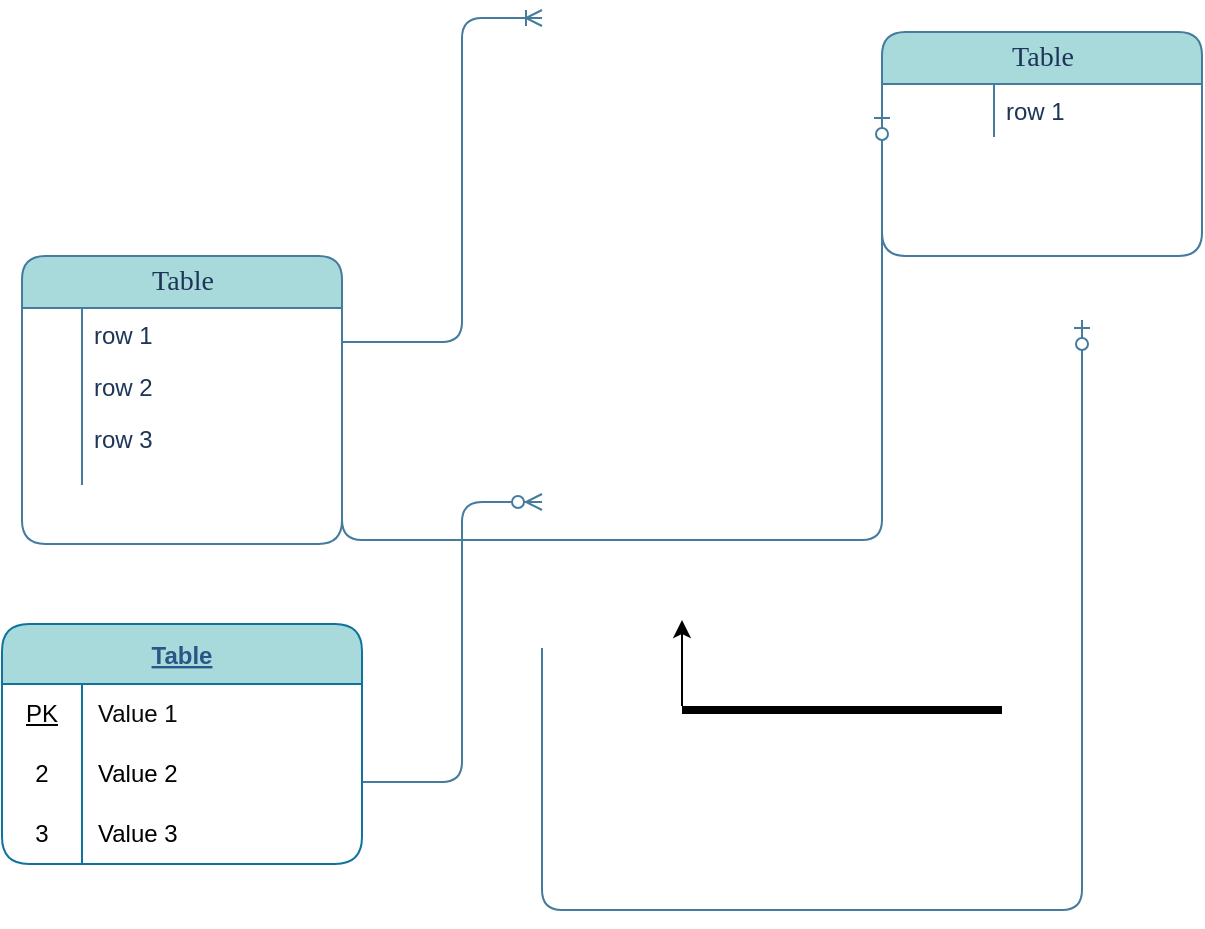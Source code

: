<mxfile>
    <diagram name="Page-1" id="e56a1550-8fbb-45ad-956c-1786394a9013">
        <mxGraphModel dx="786" dy="580" grid="1" gridSize="10" guides="1" tooltips="1" connect="1" arrows="1" fold="1" page="1" pageScale="1" pageWidth="1100" pageHeight="850" background="none" math="0" shadow="0">
            <root>
                <mxCell id="0"/>
                <mxCell id="1" parent="0"/>
                <mxCell id="2e49270ec7c68f3f-48" value="Table" style="swimlane;html=1;fontStyle=0;childLayout=stackLayout;horizontal=1;startSize=26;fillColor=#A8DADC;horizontalStack=0;resizeParent=1;resizeLast=0;collapsible=1;marginBottom=0;swimlaneFillColor=#ffffff;align=center;rounded=1;shadow=0;comic=0;labelBackgroundColor=none;strokeWidth=1;fontFamily=Verdana;fontSize=14;strokeColor=#457B9D;fontColor=#1D3557;" parent="1" vertex="1">
                    <mxGeometry x="460" y="246" width="160" height="112" as="geometry"/>
                </mxCell>
                <mxCell id="2e49270ec7c68f3f-53" value="row 1" style="shape=partialRectangle;top=0;left=0;right=0;bottom=0;html=1;align=left;verticalAlign=top;fillColor=none;spacingLeft=60;spacingRight=4;whiteSpace=wrap;overflow=hidden;rotatable=0;points=[[0,0.5],[1,0.5]];portConstraint=eastwest;dropTarget=0;rounded=1;labelBackgroundColor=none;strokeColor=#457B9D;fontColor=#1D3557;" parent="2e49270ec7c68f3f-48" vertex="1">
                    <mxGeometry y="26" width="160" height="26" as="geometry"/>
                </mxCell>
                <mxCell id="2e49270ec7c68f3f-54" value="" style="shape=partialRectangle;top=0;left=0;bottom=0;html=1;fillColor=none;align=left;verticalAlign=top;spacingLeft=4;spacingRight=4;whiteSpace=wrap;overflow=hidden;rotatable=0;points=[];portConstraint=eastwest;part=1;rounded=1;labelBackgroundColor=none;strokeColor=#457B9D;fontColor=#1D3557;" parent="2e49270ec7c68f3f-53" vertex="1" connectable="0">
                    <mxGeometry width="56" height="26" as="geometry"/>
                </mxCell>
                <mxCell id="2e49270ec7c68f3f-55" value="" style="edgeStyle=orthogonalEdgeStyle;html=1;endArrow=ERoneToMany;startArrow=ERmandOne;labelBackgroundColor=none;fontFamily=Verdana;fontSize=14;entryX=0;entryY=0.5;exitX=0;exitY=0.5;rounded=1;strokeColor=#457B9D;fontColor=default;" parent="1" source="2e49270ec7c68f3f-20" edge="1">
                    <mxGeometry width="100" height="100" relative="1" as="geometry">
                        <mxPoint x="100" y="430" as="sourcePoint"/>
                        <mxPoint x="290" y="239" as="targetPoint"/>
                        <Array as="points">
                            <mxPoint x="250" y="401"/>
                            <mxPoint x="250" y="239"/>
                        </Array>
                    </mxGeometry>
                </mxCell>
                <mxCell id="2e49270ec7c68f3f-56" value="" style="edgeStyle=orthogonalEdgeStyle;html=1;endArrow=ERzeroToMany;endFill=1;startArrow=ERzeroToMany;labelBackgroundColor=none;fontFamily=Verdana;fontSize=14;entryX=0;entryY=0.5;exitX=0;exitY=0.5;rounded=1;strokeColor=#457B9D;fontColor=default;" parent="1" source="2e49270ec7c68f3f-49" edge="1">
                    <mxGeometry width="100" height="100" relative="1" as="geometry">
                        <mxPoint x="120" y="650" as="sourcePoint"/>
                        <mxPoint x="290" y="481.0" as="targetPoint"/>
                        <Array as="points">
                            <mxPoint x="250" y="621"/>
                            <mxPoint x="250" y="481"/>
                        </Array>
                    </mxGeometry>
                </mxCell>
                <mxCell id="2e49270ec7c68f3f-80" value="Table" style="swimlane;html=1;fontStyle=0;childLayout=stackLayout;horizontal=1;startSize=26;fillColor=#A8DADC;horizontalStack=0;resizeParent=1;resizeLast=0;collapsible=1;marginBottom=0;swimlaneFillColor=#ffffff;align=center;rounded=1;shadow=0;comic=0;labelBackgroundColor=none;strokeWidth=1;fontFamily=Verdana;fontSize=14;strokeColor=#457B9D;fontColor=#1D3557;" parent="1" vertex="1">
                    <mxGeometry x="30" y="358" width="160" height="144" as="geometry"/>
                </mxCell>
                <mxCell id="2e49270ec7c68f3f-83" value="row 1" style="shape=partialRectangle;top=0;left=0;right=0;bottom=0;html=1;align=left;verticalAlign=top;fillColor=none;spacingLeft=34;spacingRight=4;whiteSpace=wrap;overflow=hidden;rotatable=0;points=[[0,0.5],[1,0.5]];portConstraint=eastwest;dropTarget=0;rounded=1;labelBackgroundColor=none;strokeColor=#457B9D;fontColor=#1D3557;" parent="2e49270ec7c68f3f-80" vertex="1">
                    <mxGeometry y="26" width="160" height="26" as="geometry"/>
                </mxCell>
                <mxCell id="2e49270ec7c68f3f-84" value="" style="shape=partialRectangle;top=0;left=0;bottom=0;html=1;fillColor=none;align=left;verticalAlign=top;spacingLeft=4;spacingRight=4;whiteSpace=wrap;overflow=hidden;rotatable=0;points=[];portConstraint=eastwest;part=1;rounded=1;labelBackgroundColor=none;strokeColor=#457B9D;fontColor=#1D3557;" parent="2e49270ec7c68f3f-83" vertex="1" connectable="0">
                    <mxGeometry width="30" height="26" as="geometry"/>
                </mxCell>
                <mxCell id="2e49270ec7c68f3f-85" value="row 2" style="shape=partialRectangle;top=0;left=0;right=0;bottom=0;html=1;align=left;verticalAlign=top;fillColor=none;spacingLeft=34;spacingRight=4;whiteSpace=wrap;overflow=hidden;rotatable=0;points=[[0,0.5],[1,0.5]];portConstraint=eastwest;dropTarget=0;rounded=1;labelBackgroundColor=none;strokeColor=#457B9D;fontColor=#1D3557;" parent="2e49270ec7c68f3f-80" vertex="1">
                    <mxGeometry y="52" width="160" height="26" as="geometry"/>
                </mxCell>
                <mxCell id="2e49270ec7c68f3f-86" value="" style="shape=partialRectangle;top=0;left=0;bottom=0;html=1;fillColor=none;align=left;verticalAlign=top;spacingLeft=4;spacingRight=4;whiteSpace=wrap;overflow=hidden;rotatable=0;points=[];portConstraint=eastwest;part=1;rounded=1;labelBackgroundColor=none;strokeColor=#457B9D;fontColor=#1D3557;" parent="2e49270ec7c68f3f-85" vertex="1" connectable="0">
                    <mxGeometry width="30" height="26" as="geometry"/>
                </mxCell>
                <mxCell id="2e49270ec7c68f3f-87" value="row 3" style="shape=partialRectangle;top=0;left=0;right=0;bottom=0;html=1;align=left;verticalAlign=top;fillColor=none;spacingLeft=34;spacingRight=4;whiteSpace=wrap;overflow=hidden;rotatable=0;points=[[0,0.5],[1,0.5]];portConstraint=eastwest;dropTarget=0;rounded=1;labelBackgroundColor=none;strokeColor=#457B9D;fontColor=#1D3557;" parent="2e49270ec7c68f3f-80" vertex="1">
                    <mxGeometry y="78" width="160" height="26" as="geometry"/>
                </mxCell>
                <mxCell id="2e49270ec7c68f3f-88" value="" style="shape=partialRectangle;top=0;left=0;bottom=0;html=1;fillColor=none;align=left;verticalAlign=top;spacingLeft=4;spacingRight=4;whiteSpace=wrap;overflow=hidden;rotatable=0;points=[];portConstraint=eastwest;part=1;rounded=1;labelBackgroundColor=none;strokeColor=#457B9D;fontColor=#1D3557;" parent="2e49270ec7c68f3f-87" vertex="1" connectable="0">
                    <mxGeometry width="30" height="26" as="geometry"/>
                </mxCell>
                <mxCell id="2e49270ec7c68f3f-89" value="" style="shape=partialRectangle;top=0;left=0;right=0;bottom=0;html=1;align=left;verticalAlign=top;fillColor=none;spacingLeft=34;spacingRight=4;whiteSpace=wrap;overflow=hidden;rotatable=0;points=[[0,0.5],[1,0.5]];portConstraint=eastwest;dropTarget=0;rounded=1;labelBackgroundColor=none;strokeColor=#457B9D;fontColor=#1D3557;" parent="2e49270ec7c68f3f-80" vertex="1">
                    <mxGeometry y="104" width="160" height="10" as="geometry"/>
                </mxCell>
                <mxCell id="2e49270ec7c68f3f-90" value="" style="shape=partialRectangle;top=0;left=0;bottom=0;html=1;fillColor=none;align=left;verticalAlign=top;spacingLeft=4;spacingRight=4;whiteSpace=wrap;overflow=hidden;rotatable=0;points=[];portConstraint=eastwest;part=1;rounded=1;labelBackgroundColor=none;strokeColor=#457B9D;fontColor=#1D3557;" parent="2e49270ec7c68f3f-89" vertex="1" connectable="0">
                    <mxGeometry width="30" height="10" as="geometry"/>
                </mxCell>
                <mxCell id="2e49270ec7c68f3f-92" value="" style="edgeStyle=orthogonalEdgeStyle;html=1;endArrow=ERzeroToOne;endFill=1;labelBackgroundColor=none;fontFamily=Verdana;fontSize=14;entryX=0;entryY=0.5;exitX=1;exitY=0.5;rounded=1;strokeColor=#457B9D;fontColor=default;" parent="1" source="2e49270ec7c68f3f-87" target="2e49270ec7c68f3f-53" edge="1">
                    <mxGeometry width="100" height="100" relative="1" as="geometry">
                        <mxPoint x="200.353" y="408.941" as="sourcePoint"/>
                        <mxPoint x="300.353" y="191.294" as="targetPoint"/>
                        <Array as="points">
                            <mxPoint x="190" y="500"/>
                            <mxPoint x="460" y="500"/>
                        </Array>
                    </mxGeometry>
                </mxCell>
                <mxCell id="26" value="Table" style="shape=table;startSize=30;container=1;collapsible=0;childLayout=tableLayout;fixedRows=1;rowLines=0;fontStyle=5;rounded=1;swimlaneFillColor=#FFFFFF;fillColor=#A8DADC;strokeColor=#10739e;fontColor=#295687;" vertex="1" parent="1">
                    <mxGeometry x="20" y="542" width="180" height="120" as="geometry"/>
                </mxCell>
                <mxCell id="27" value="" style="shape=tableRow;horizontal=0;startSize=0;swimlaneHead=0;swimlaneBody=0;top=0;left=0;bottom=0;right=0;collapsible=0;dropTarget=0;fillColor=none;points=[[0,0.5],[1,0.5]];portConstraint=eastwest;strokeColor=default;fontColor=#d11f1f;" vertex="1" parent="26">
                    <mxGeometry y="30" width="180" height="30" as="geometry"/>
                </mxCell>
                <mxCell id="28" value="PK" style="shape=partialRectangle;html=1;whiteSpace=wrap;connectable=0;fillColor=none;top=0;left=0;bottom=0;right=0;overflow=hidden;pointerEvents=1;strokeColor=default;fontStyle=4;align=center;fontColor=#000000;" vertex="1" parent="27">
                    <mxGeometry width="40" height="30" as="geometry">
                        <mxRectangle width="40" height="30" as="alternateBounds"/>
                    </mxGeometry>
                </mxCell>
                <mxCell id="29" value="Value 1" style="shape=partialRectangle;html=1;whiteSpace=wrap;connectable=0;fillColor=none;top=0;left=0;bottom=0;right=0;align=left;spacingLeft=6;overflow=hidden;strokeColor=default;fontColor=#0a0a0b;" vertex="1" parent="27">
                    <mxGeometry x="40" width="140" height="30" as="geometry">
                        <mxRectangle width="140" height="30" as="alternateBounds"/>
                    </mxGeometry>
                </mxCell>
                <mxCell id="30" value="" style="shape=tableRow;horizontal=0;startSize=0;swimlaneHead=0;swimlaneBody=0;top=0;left=0;bottom=0;right=0;collapsible=0;dropTarget=0;fillColor=none;points=[[0,0.5],[1,0.5]];portConstraint=eastwest;strokeColor=default;" vertex="1" parent="26">
                    <mxGeometry y="60" width="180" height="30" as="geometry"/>
                </mxCell>
                <mxCell id="31" value="2" style="shape=partialRectangle;html=1;whiteSpace=wrap;connectable=0;fillColor=none;top=0;left=0;bottom=0;right=0;overflow=hidden;strokeColor=default;" vertex="1" parent="30">
                    <mxGeometry width="40" height="30" as="geometry">
                        <mxRectangle width="40" height="30" as="alternateBounds"/>
                    </mxGeometry>
                </mxCell>
                <mxCell id="32" value="Value 2" style="shape=partialRectangle;html=1;whiteSpace=wrap;connectable=0;fillColor=none;top=0;left=0;bottom=0;right=0;align=left;spacingLeft=6;overflow=hidden;strokeColor=default;" vertex="1" parent="30">
                    <mxGeometry x="40" width="140" height="30" as="geometry">
                        <mxRectangle width="140" height="30" as="alternateBounds"/>
                    </mxGeometry>
                </mxCell>
                <mxCell id="33" value="" style="shape=tableRow;horizontal=0;startSize=0;swimlaneHead=0;swimlaneBody=0;top=0;left=0;bottom=0;right=0;collapsible=0;dropTarget=0;fillColor=none;points=[[0,0.5],[1,0.5]];portConstraint=eastwest;strokeColor=default;" vertex="1" parent="26">
                    <mxGeometry y="90" width="180" height="30" as="geometry"/>
                </mxCell>
                <mxCell id="34" value="3" style="shape=partialRectangle;html=1;whiteSpace=wrap;connectable=0;fillColor=none;top=0;left=0;bottom=0;right=0;overflow=hidden;strokeColor=default;" vertex="1" parent="33">
                    <mxGeometry width="40" height="30" as="geometry">
                        <mxRectangle width="40" height="30" as="alternateBounds"/>
                    </mxGeometry>
                </mxCell>
                <mxCell id="35" value="Value 3" style="shape=partialRectangle;html=1;whiteSpace=wrap;connectable=0;fillColor=none;top=0;left=0;bottom=0;right=0;align=left;spacingLeft=6;overflow=hidden;strokeColor=default;" vertex="1" parent="33">
                    <mxGeometry x="40" width="140" height="30" as="geometry">
                        <mxRectangle width="140" height="30" as="alternateBounds"/>
                    </mxGeometry>
                </mxCell>
                <mxCell id="47" value="" style="edgeStyle=orthogonalEdgeStyle;html=1;endArrow=ERzeroToOne;endFill=1;labelBackgroundColor=none;fontFamily=Verdana;fontSize=14;entryX=0;entryY=0.5;exitX=1;exitY=0.5;rounded=1;strokeColor=#457B9D;fontColor=default;" edge="1" parent="1">
                    <mxGeometry width="100" height="100" relative="1" as="geometry">
                        <mxPoint x="290" y="554" as="sourcePoint"/>
                        <mxPoint x="560" y="390" as="targetPoint"/>
                        <Array as="points">
                            <mxPoint x="290" y="685"/>
                            <mxPoint x="560" y="685"/>
                        </Array>
                    </mxGeometry>
                </mxCell>
                <mxCell id="49" style="edgeStyle=none;html=1;fontColor=#0a0a0b;" edge="1" parent="1" source="48">
                    <mxGeometry relative="1" as="geometry">
                        <mxPoint x="360" y="540" as="targetPoint"/>
                    </mxGeometry>
                </mxCell>
                <mxCell id="48" value="" style="line;strokeWidth=4;html=1;perimeter=backbonePerimeter;points=[];outlineConnect=0;rounded=1;strokeColor=default;fontColor=#0a0a0b;fillColor=#A8DADC;verticalAlign=middle;" vertex="1" parent="1">
                    <mxGeometry x="360" y="580" width="160" height="10" as="geometry"/>
                </mxCell>
            </root>
        </mxGraphModel>
    </diagram>
</mxfile>
